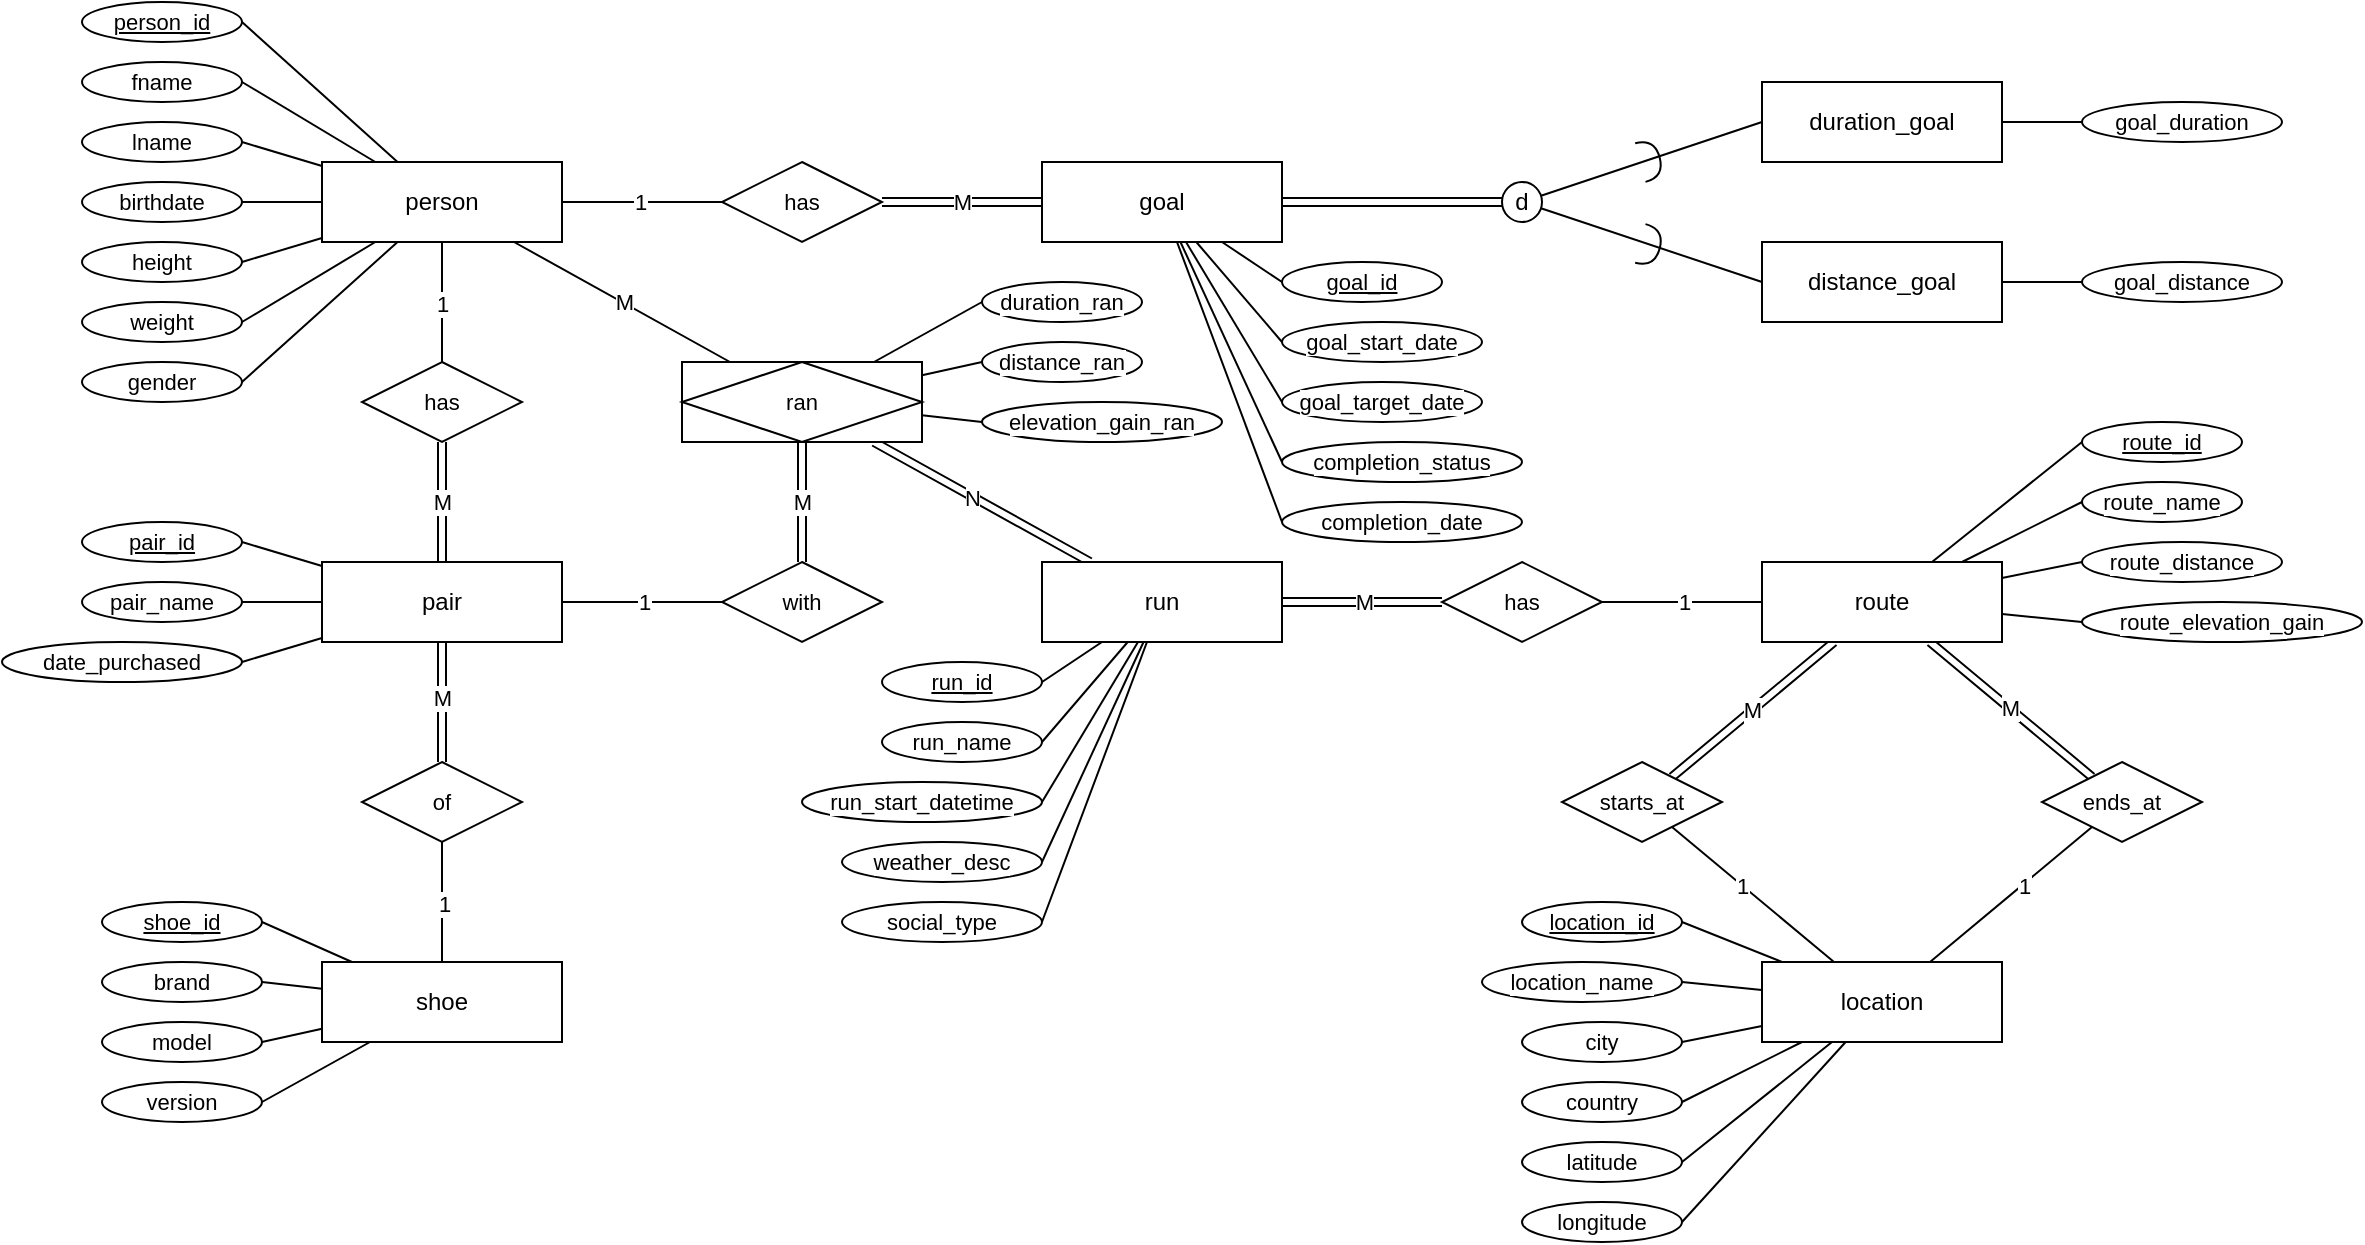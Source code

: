 <mxfile version="24.5.5" type="device">
  <diagram name="Page-1" id="vWbm4F5WGKStp1jepNvA">
    <mxGraphModel dx="410" dy="641" grid="1" gridSize="10" guides="1" tooltips="1" connect="1" arrows="1" fold="1" page="1" pageScale="1" pageWidth="850" pageHeight="1100" math="0" shadow="0">
      <root>
        <mxCell id="0" />
        <mxCell id="1" parent="0" />
        <mxCell id="lxuaUqNi1mMZdCWptd3R-15" style="edgeStyle=none;shape=connector;rounded=0;orthogonalLoop=1;jettySize=auto;html=1;strokeColor=default;align=center;verticalAlign=middle;fontFamily=Helvetica;fontSize=11;fontColor=default;labelBackgroundColor=default;endArrow=none;endFill=0;" edge="1" parent="1" source="lxuaUqNi1mMZdCWptd3R-1" target="lxuaUqNi1mMZdCWptd3R-14">
          <mxGeometry relative="1" as="geometry" />
        </mxCell>
        <mxCell id="lxuaUqNi1mMZdCWptd3R-99" value="1" style="edgeLabel;html=1;align=center;verticalAlign=middle;resizable=0;points=[];fontFamily=Helvetica;fontSize=11;fontColor=default;labelBackgroundColor=default;" vertex="1" connectable="0" parent="lxuaUqNi1mMZdCWptd3R-15">
          <mxGeometry x="-0.021" relative="1" as="geometry">
            <mxPoint as="offset" />
          </mxGeometry>
        </mxCell>
        <mxCell id="lxuaUqNi1mMZdCWptd3R-23" style="edgeStyle=none;shape=connector;rounded=0;orthogonalLoop=1;jettySize=auto;html=1;strokeColor=default;align=center;verticalAlign=middle;fontFamily=Helvetica;fontSize=11;fontColor=default;labelBackgroundColor=default;endArrow=none;endFill=0;" edge="1" parent="1" source="lxuaUqNi1mMZdCWptd3R-1" target="lxuaUqNi1mMZdCWptd3R-18">
          <mxGeometry relative="1" as="geometry" />
        </mxCell>
        <mxCell id="lxuaUqNi1mMZdCWptd3R-81" value="1" style="edgeLabel;html=1;align=center;verticalAlign=middle;resizable=0;points=[];fontFamily=Helvetica;fontSize=11;fontColor=default;labelBackgroundColor=default;" vertex="1" connectable="0" parent="lxuaUqNi1mMZdCWptd3R-23">
          <mxGeometry x="0.039" relative="1" as="geometry">
            <mxPoint as="offset" />
          </mxGeometry>
        </mxCell>
        <mxCell id="lxuaUqNi1mMZdCWptd3R-52" style="edgeStyle=none;shape=connector;rounded=0;orthogonalLoop=1;jettySize=auto;html=1;entryX=1;entryY=0.5;entryDx=0;entryDy=0;strokeColor=default;align=center;verticalAlign=middle;fontFamily=Helvetica;fontSize=11;fontColor=default;labelBackgroundColor=default;endArrow=none;endFill=0;" edge="1" parent="1" source="lxuaUqNi1mMZdCWptd3R-1" target="lxuaUqNi1mMZdCWptd3R-38">
          <mxGeometry relative="1" as="geometry" />
        </mxCell>
        <mxCell id="lxuaUqNi1mMZdCWptd3R-53" style="edgeStyle=none;shape=connector;rounded=0;orthogonalLoop=1;jettySize=auto;html=1;entryX=1;entryY=0.5;entryDx=0;entryDy=0;strokeColor=default;align=center;verticalAlign=middle;fontFamily=Helvetica;fontSize=11;fontColor=default;labelBackgroundColor=default;endArrow=none;endFill=0;" edge="1" parent="1" source="lxuaUqNi1mMZdCWptd3R-1" target="lxuaUqNi1mMZdCWptd3R-39">
          <mxGeometry relative="1" as="geometry" />
        </mxCell>
        <mxCell id="lxuaUqNi1mMZdCWptd3R-55" style="edgeStyle=none;shape=connector;rounded=0;orthogonalLoop=1;jettySize=auto;html=1;entryX=1;entryY=0.5;entryDx=0;entryDy=0;strokeColor=default;align=center;verticalAlign=middle;fontFamily=Helvetica;fontSize=11;fontColor=default;labelBackgroundColor=default;endArrow=none;endFill=0;" edge="1" parent="1" source="lxuaUqNi1mMZdCWptd3R-1" target="lxuaUqNi1mMZdCWptd3R-40">
          <mxGeometry relative="1" as="geometry" />
        </mxCell>
        <mxCell id="lxuaUqNi1mMZdCWptd3R-56" style="edgeStyle=none;shape=connector;rounded=0;orthogonalLoop=1;jettySize=auto;html=1;entryX=1;entryY=0.5;entryDx=0;entryDy=0;strokeColor=default;align=center;verticalAlign=middle;fontFamily=Helvetica;fontSize=11;fontColor=default;labelBackgroundColor=default;endArrow=none;endFill=0;" edge="1" parent="1" source="lxuaUqNi1mMZdCWptd3R-1" target="lxuaUqNi1mMZdCWptd3R-41">
          <mxGeometry relative="1" as="geometry" />
        </mxCell>
        <mxCell id="lxuaUqNi1mMZdCWptd3R-57" style="edgeStyle=none;shape=connector;rounded=0;orthogonalLoop=1;jettySize=auto;html=1;entryX=1;entryY=0.5;entryDx=0;entryDy=0;strokeColor=default;align=center;verticalAlign=middle;fontFamily=Helvetica;fontSize=11;fontColor=default;labelBackgroundColor=default;endArrow=none;endFill=0;" edge="1" parent="1" source="lxuaUqNi1mMZdCWptd3R-1" target="lxuaUqNi1mMZdCWptd3R-42">
          <mxGeometry relative="1" as="geometry" />
        </mxCell>
        <mxCell id="lxuaUqNi1mMZdCWptd3R-58" style="edgeStyle=none;shape=connector;rounded=0;orthogonalLoop=1;jettySize=auto;html=1;entryX=1;entryY=0.5;entryDx=0;entryDy=0;strokeColor=default;align=center;verticalAlign=middle;fontFamily=Helvetica;fontSize=11;fontColor=default;labelBackgroundColor=default;endArrow=none;endFill=0;" edge="1" parent="1" source="lxuaUqNi1mMZdCWptd3R-1" target="lxuaUqNi1mMZdCWptd3R-43">
          <mxGeometry relative="1" as="geometry" />
        </mxCell>
        <mxCell id="lxuaUqNi1mMZdCWptd3R-59" style="edgeStyle=none;shape=connector;rounded=0;orthogonalLoop=1;jettySize=auto;html=1;entryX=1;entryY=0.5;entryDx=0;entryDy=0;strokeColor=default;align=center;verticalAlign=middle;fontFamily=Helvetica;fontSize=11;fontColor=default;labelBackgroundColor=default;endArrow=none;endFill=0;" edge="1" parent="1" source="lxuaUqNi1mMZdCWptd3R-1" target="lxuaUqNi1mMZdCWptd3R-44">
          <mxGeometry relative="1" as="geometry" />
        </mxCell>
        <mxCell id="lxuaUqNi1mMZdCWptd3R-102" style="edgeStyle=none;shape=connector;rounded=0;orthogonalLoop=1;jettySize=auto;html=1;strokeColor=default;align=center;verticalAlign=middle;fontFamily=Helvetica;fontSize=11;fontColor=default;labelBackgroundColor=default;endArrow=none;endFill=0;" edge="1" parent="1" source="lxuaUqNi1mMZdCWptd3R-1" target="lxuaUqNi1mMZdCWptd3R-101">
          <mxGeometry relative="1" as="geometry" />
        </mxCell>
        <mxCell id="lxuaUqNi1mMZdCWptd3R-104" value="M" style="edgeLabel;html=1;align=center;verticalAlign=middle;resizable=0;points=[];fontFamily=Helvetica;fontSize=11;fontColor=default;labelBackgroundColor=default;" vertex="1" connectable="0" parent="lxuaUqNi1mMZdCWptd3R-102">
          <mxGeometry x="0.013" y="1" relative="1" as="geometry">
            <mxPoint as="offset" />
          </mxGeometry>
        </mxCell>
        <mxCell id="lxuaUqNi1mMZdCWptd3R-1" value="person" style="rounded=0;whiteSpace=wrap;html=1;" vertex="1" parent="1">
          <mxGeometry x="160" y="80" width="120" height="40" as="geometry" />
        </mxCell>
        <mxCell id="lxuaUqNi1mMZdCWptd3R-67" style="edgeStyle=none;shape=connector;rounded=0;orthogonalLoop=1;jettySize=auto;html=1;entryX=1;entryY=0.5;entryDx=0;entryDy=0;strokeColor=default;align=center;verticalAlign=middle;fontFamily=Helvetica;fontSize=11;fontColor=default;labelBackgroundColor=default;endArrow=none;endFill=0;" edge="1" parent="1" source="lxuaUqNi1mMZdCWptd3R-2" target="lxuaUqNi1mMZdCWptd3R-60">
          <mxGeometry relative="1" as="geometry" />
        </mxCell>
        <mxCell id="lxuaUqNi1mMZdCWptd3R-68" style="edgeStyle=none;shape=connector;rounded=0;orthogonalLoop=1;jettySize=auto;html=1;entryX=1;entryY=0.5;entryDx=0;entryDy=0;strokeColor=default;align=center;verticalAlign=middle;fontFamily=Helvetica;fontSize=11;fontColor=default;labelBackgroundColor=default;endArrow=none;endFill=0;" edge="1" parent="1" source="lxuaUqNi1mMZdCWptd3R-2" target="lxuaUqNi1mMZdCWptd3R-61">
          <mxGeometry relative="1" as="geometry" />
        </mxCell>
        <mxCell id="lxuaUqNi1mMZdCWptd3R-69" style="edgeStyle=none;shape=connector;rounded=0;orthogonalLoop=1;jettySize=auto;html=1;entryX=1;entryY=0.5;entryDx=0;entryDy=0;strokeColor=default;align=center;verticalAlign=middle;fontFamily=Helvetica;fontSize=11;fontColor=default;labelBackgroundColor=default;endArrow=none;endFill=0;" edge="1" parent="1" source="lxuaUqNi1mMZdCWptd3R-2" target="lxuaUqNi1mMZdCWptd3R-62">
          <mxGeometry relative="1" as="geometry" />
        </mxCell>
        <mxCell id="lxuaUqNi1mMZdCWptd3R-70" style="edgeStyle=none;shape=connector;rounded=0;orthogonalLoop=1;jettySize=auto;html=1;entryX=1;entryY=0.5;entryDx=0;entryDy=0;strokeColor=default;align=center;verticalAlign=middle;fontFamily=Helvetica;fontSize=11;fontColor=default;labelBackgroundColor=default;endArrow=none;endFill=0;" edge="1" parent="1" source="lxuaUqNi1mMZdCWptd3R-2" target="lxuaUqNi1mMZdCWptd3R-63">
          <mxGeometry relative="1" as="geometry" />
        </mxCell>
        <mxCell id="lxuaUqNi1mMZdCWptd3R-2" value="shoe" style="rounded=0;whiteSpace=wrap;html=1;" vertex="1" parent="1">
          <mxGeometry x="160" y="480" width="120" height="40" as="geometry" />
        </mxCell>
        <mxCell id="lxuaUqNi1mMZdCWptd3R-21" style="edgeStyle=none;shape=link;rounded=0;orthogonalLoop=1;jettySize=auto;html=1;strokeColor=default;align=center;verticalAlign=middle;fontFamily=Helvetica;fontSize=11;fontColor=default;labelBackgroundColor=default;endArrow=none;endFill=0;" edge="1" parent="1" source="lxuaUqNi1mMZdCWptd3R-3" target="lxuaUqNi1mMZdCWptd3R-19">
          <mxGeometry relative="1" as="geometry" />
        </mxCell>
        <mxCell id="lxuaUqNi1mMZdCWptd3R-84" value="M" style="edgeLabel;html=1;align=center;verticalAlign=middle;resizable=0;points=[];fontFamily=Helvetica;fontSize=11;fontColor=default;labelBackgroundColor=default;" vertex="1" connectable="0" parent="lxuaUqNi1mMZdCWptd3R-21">
          <mxGeometry x="-0.067" relative="1" as="geometry">
            <mxPoint as="offset" />
          </mxGeometry>
        </mxCell>
        <mxCell id="lxuaUqNi1mMZdCWptd3R-78" style="edgeStyle=none;shape=connector;rounded=0;orthogonalLoop=1;jettySize=auto;html=1;entryX=1;entryY=0.5;entryDx=0;entryDy=0;strokeColor=default;align=center;verticalAlign=middle;fontFamily=Helvetica;fontSize=11;fontColor=default;labelBackgroundColor=default;endArrow=none;endFill=0;" edge="1" parent="1" source="lxuaUqNi1mMZdCWptd3R-3" target="lxuaUqNi1mMZdCWptd3R-71">
          <mxGeometry relative="1" as="geometry" />
        </mxCell>
        <mxCell id="lxuaUqNi1mMZdCWptd3R-79" style="edgeStyle=none;shape=connector;rounded=0;orthogonalLoop=1;jettySize=auto;html=1;entryX=1;entryY=0.5;entryDx=0;entryDy=0;strokeColor=default;align=center;verticalAlign=middle;fontFamily=Helvetica;fontSize=11;fontColor=default;labelBackgroundColor=default;endArrow=none;endFill=0;" edge="1" parent="1" source="lxuaUqNi1mMZdCWptd3R-3" target="lxuaUqNi1mMZdCWptd3R-72">
          <mxGeometry relative="1" as="geometry" />
        </mxCell>
        <mxCell id="lxuaUqNi1mMZdCWptd3R-80" style="edgeStyle=none;shape=connector;rounded=0;orthogonalLoop=1;jettySize=auto;html=1;entryX=1;entryY=0.5;entryDx=0;entryDy=0;strokeColor=default;align=center;verticalAlign=middle;fontFamily=Helvetica;fontSize=11;fontColor=default;labelBackgroundColor=default;endArrow=none;endFill=0;" edge="1" parent="1" source="lxuaUqNi1mMZdCWptd3R-3" target="lxuaUqNi1mMZdCWptd3R-73">
          <mxGeometry relative="1" as="geometry" />
        </mxCell>
        <mxCell id="lxuaUqNi1mMZdCWptd3R-107" style="edgeStyle=none;shape=connector;rounded=0;orthogonalLoop=1;jettySize=auto;html=1;strokeColor=default;align=center;verticalAlign=middle;fontFamily=Helvetica;fontSize=11;fontColor=default;labelBackgroundColor=default;endArrow=none;endFill=0;" edge="1" parent="1" source="lxuaUqNi1mMZdCWptd3R-3" target="lxuaUqNi1mMZdCWptd3R-106">
          <mxGeometry relative="1" as="geometry" />
        </mxCell>
        <mxCell id="lxuaUqNi1mMZdCWptd3R-109" value="1" style="edgeLabel;html=1;align=center;verticalAlign=middle;resizable=0;points=[];fontFamily=Helvetica;fontSize=11;fontColor=default;labelBackgroundColor=default;" vertex="1" connectable="0" parent="lxuaUqNi1mMZdCWptd3R-107">
          <mxGeometry x="0.01" relative="1" as="geometry">
            <mxPoint as="offset" />
          </mxGeometry>
        </mxCell>
        <mxCell id="lxuaUqNi1mMZdCWptd3R-3" value="pair" style="rounded=0;whiteSpace=wrap;html=1;" vertex="1" parent="1">
          <mxGeometry x="160" y="280" width="120" height="40" as="geometry" />
        </mxCell>
        <mxCell id="lxuaUqNi1mMZdCWptd3R-29" style="edgeStyle=none;shape=link;rounded=0;orthogonalLoop=1;jettySize=auto;html=1;strokeColor=default;align=center;verticalAlign=middle;fontFamily=Helvetica;fontSize=11;fontColor=default;labelBackgroundColor=default;endArrow=none;endFill=0;" edge="1" parent="1" source="lxuaUqNi1mMZdCWptd3R-4" target="lxuaUqNi1mMZdCWptd3R-27">
          <mxGeometry relative="1" as="geometry" />
        </mxCell>
        <mxCell id="lxuaUqNi1mMZdCWptd3R-92" value="M" style="edgeLabel;html=1;align=center;verticalAlign=middle;resizable=0;points=[];fontFamily=Helvetica;fontSize=11;fontColor=default;labelBackgroundColor=default;" vertex="1" connectable="0" parent="lxuaUqNi1mMZdCWptd3R-29">
          <mxGeometry x="0.016" relative="1" as="geometry">
            <mxPoint as="offset" />
          </mxGeometry>
        </mxCell>
        <mxCell id="lxuaUqNi1mMZdCWptd3R-30" style="edgeStyle=none;shape=link;rounded=0;orthogonalLoop=1;jettySize=auto;html=1;strokeColor=default;align=center;verticalAlign=middle;fontFamily=Helvetica;fontSize=11;fontColor=default;labelBackgroundColor=default;endArrow=none;endFill=0;" edge="1" parent="1" source="lxuaUqNi1mMZdCWptd3R-4" target="lxuaUqNi1mMZdCWptd3R-28">
          <mxGeometry relative="1" as="geometry" />
        </mxCell>
        <mxCell id="lxuaUqNi1mMZdCWptd3R-93" value="M" style="edgeLabel;html=1;align=center;verticalAlign=middle;resizable=0;points=[];fontFamily=Helvetica;fontSize=11;fontColor=default;labelBackgroundColor=default;" vertex="1" connectable="0" parent="lxuaUqNi1mMZdCWptd3R-30">
          <mxGeometry x="-0.024" relative="1" as="geometry">
            <mxPoint as="offset" />
          </mxGeometry>
        </mxCell>
        <mxCell id="lxuaUqNi1mMZdCWptd3R-136" style="edgeStyle=none;shape=connector;rounded=0;orthogonalLoop=1;jettySize=auto;html=1;entryX=0;entryY=0.5;entryDx=0;entryDy=0;strokeColor=default;align=center;verticalAlign=middle;fontFamily=Helvetica;fontSize=11;fontColor=default;labelBackgroundColor=default;endArrow=none;endFill=0;" edge="1" parent="1" source="lxuaUqNi1mMZdCWptd3R-4" target="lxuaUqNi1mMZdCWptd3R-130">
          <mxGeometry relative="1" as="geometry" />
        </mxCell>
        <mxCell id="lxuaUqNi1mMZdCWptd3R-137" style="edgeStyle=none;shape=connector;rounded=0;orthogonalLoop=1;jettySize=auto;html=1;entryX=0;entryY=0.5;entryDx=0;entryDy=0;strokeColor=default;align=center;verticalAlign=middle;fontFamily=Helvetica;fontSize=11;fontColor=default;labelBackgroundColor=default;endArrow=none;endFill=0;" edge="1" parent="1" source="lxuaUqNi1mMZdCWptd3R-4" target="lxuaUqNi1mMZdCWptd3R-131">
          <mxGeometry relative="1" as="geometry" />
        </mxCell>
        <mxCell id="lxuaUqNi1mMZdCWptd3R-138" style="edgeStyle=none;shape=connector;rounded=0;orthogonalLoop=1;jettySize=auto;html=1;entryX=0;entryY=0.5;entryDx=0;entryDy=0;strokeColor=default;align=center;verticalAlign=middle;fontFamily=Helvetica;fontSize=11;fontColor=default;labelBackgroundColor=default;endArrow=none;endFill=0;" edge="1" parent="1" source="lxuaUqNi1mMZdCWptd3R-4" target="lxuaUqNi1mMZdCWptd3R-132">
          <mxGeometry relative="1" as="geometry" />
        </mxCell>
        <mxCell id="lxuaUqNi1mMZdCWptd3R-139" style="edgeStyle=none;shape=connector;rounded=0;orthogonalLoop=1;jettySize=auto;html=1;entryX=0;entryY=0.5;entryDx=0;entryDy=0;strokeColor=default;align=center;verticalAlign=middle;fontFamily=Helvetica;fontSize=11;fontColor=default;labelBackgroundColor=default;endArrow=none;endFill=0;" edge="1" parent="1" source="lxuaUqNi1mMZdCWptd3R-4" target="lxuaUqNi1mMZdCWptd3R-133">
          <mxGeometry relative="1" as="geometry" />
        </mxCell>
        <mxCell id="lxuaUqNi1mMZdCWptd3R-4" value="route" style="rounded=0;whiteSpace=wrap;html=1;" vertex="1" parent="1">
          <mxGeometry x="880" y="280" width="120" height="40" as="geometry" />
        </mxCell>
        <mxCell id="lxuaUqNi1mMZdCWptd3R-123" style="edgeStyle=none;shape=connector;rounded=0;orthogonalLoop=1;jettySize=auto;html=1;entryX=1;entryY=0.5;entryDx=0;entryDy=0;strokeColor=default;align=center;verticalAlign=middle;fontFamily=Helvetica;fontSize=11;fontColor=default;labelBackgroundColor=default;endArrow=none;endFill=0;" edge="1" parent="1" source="lxuaUqNi1mMZdCWptd3R-5" target="lxuaUqNi1mMZdCWptd3R-110">
          <mxGeometry relative="1" as="geometry" />
        </mxCell>
        <mxCell id="lxuaUqNi1mMZdCWptd3R-124" style="edgeStyle=none;shape=connector;rounded=0;orthogonalLoop=1;jettySize=auto;html=1;entryX=1;entryY=0.5;entryDx=0;entryDy=0;strokeColor=default;align=center;verticalAlign=middle;fontFamily=Helvetica;fontSize=11;fontColor=default;labelBackgroundColor=default;endArrow=none;endFill=0;" edge="1" parent="1" source="lxuaUqNi1mMZdCWptd3R-5" target="lxuaUqNi1mMZdCWptd3R-111">
          <mxGeometry relative="1" as="geometry" />
        </mxCell>
        <mxCell id="lxuaUqNi1mMZdCWptd3R-125" style="edgeStyle=none;shape=connector;rounded=0;orthogonalLoop=1;jettySize=auto;html=1;entryX=1;entryY=0.5;entryDx=0;entryDy=0;strokeColor=default;align=center;verticalAlign=middle;fontFamily=Helvetica;fontSize=11;fontColor=default;labelBackgroundColor=default;endArrow=none;endFill=0;" edge="1" parent="1" source="lxuaUqNi1mMZdCWptd3R-5" target="lxuaUqNi1mMZdCWptd3R-112">
          <mxGeometry relative="1" as="geometry" />
        </mxCell>
        <mxCell id="lxuaUqNi1mMZdCWptd3R-126" style="edgeStyle=none;shape=connector;rounded=0;orthogonalLoop=1;jettySize=auto;html=1;entryX=1;entryY=0.5;entryDx=0;entryDy=0;strokeColor=default;align=center;verticalAlign=middle;fontFamily=Helvetica;fontSize=11;fontColor=default;labelBackgroundColor=default;endArrow=none;endFill=0;" edge="1" parent="1" source="lxuaUqNi1mMZdCWptd3R-5" target="lxuaUqNi1mMZdCWptd3R-113">
          <mxGeometry relative="1" as="geometry" />
        </mxCell>
        <mxCell id="lxuaUqNi1mMZdCWptd3R-128" style="edgeStyle=none;shape=connector;rounded=0;orthogonalLoop=1;jettySize=auto;html=1;entryX=1;entryY=0.5;entryDx=0;entryDy=0;strokeColor=default;align=center;verticalAlign=middle;fontFamily=Helvetica;fontSize=11;fontColor=default;labelBackgroundColor=default;endArrow=none;endFill=0;" edge="1" parent="1" source="lxuaUqNi1mMZdCWptd3R-5" target="lxuaUqNi1mMZdCWptd3R-115">
          <mxGeometry relative="1" as="geometry" />
        </mxCell>
        <mxCell id="lxuaUqNi1mMZdCWptd3R-5" value="location" style="rounded=0;whiteSpace=wrap;html=1;" vertex="1" parent="1">
          <mxGeometry x="880" y="480" width="120" height="40" as="geometry" />
        </mxCell>
        <mxCell id="lxuaUqNi1mMZdCWptd3R-103" style="edgeStyle=none;shape=link;rounded=0;orthogonalLoop=1;jettySize=auto;html=1;strokeColor=default;align=center;verticalAlign=middle;fontFamily=Helvetica;fontSize=11;fontColor=default;labelBackgroundColor=default;endArrow=none;endFill=0;" edge="1" parent="1" source="lxuaUqNi1mMZdCWptd3R-6" target="lxuaUqNi1mMZdCWptd3R-101">
          <mxGeometry relative="1" as="geometry" />
        </mxCell>
        <mxCell id="lxuaUqNi1mMZdCWptd3R-105" value="N" style="edgeLabel;html=1;align=center;verticalAlign=middle;resizable=0;points=[];fontFamily=Helvetica;fontSize=11;fontColor=default;labelBackgroundColor=default;" vertex="1" connectable="0" parent="lxuaUqNi1mMZdCWptd3R-103">
          <mxGeometry x="0.095" relative="1" as="geometry">
            <mxPoint y="1" as="offset" />
          </mxGeometry>
        </mxCell>
        <mxCell id="lxuaUqNi1mMZdCWptd3R-148" style="edgeStyle=none;shape=connector;rounded=0;orthogonalLoop=1;jettySize=auto;html=1;entryX=1;entryY=0.5;entryDx=0;entryDy=0;strokeColor=default;align=center;verticalAlign=middle;fontFamily=Helvetica;fontSize=11;fontColor=default;labelBackgroundColor=default;endArrow=none;endFill=0;" edge="1" parent="1" source="lxuaUqNi1mMZdCWptd3R-6" target="lxuaUqNi1mMZdCWptd3R-140">
          <mxGeometry relative="1" as="geometry" />
        </mxCell>
        <mxCell id="lxuaUqNi1mMZdCWptd3R-149" style="edgeStyle=none;shape=connector;rounded=0;orthogonalLoop=1;jettySize=auto;html=1;entryX=1;entryY=0.5;entryDx=0;entryDy=0;strokeColor=default;align=center;verticalAlign=middle;fontFamily=Helvetica;fontSize=11;fontColor=default;labelBackgroundColor=default;endArrow=none;endFill=0;" edge="1" parent="1" source="lxuaUqNi1mMZdCWptd3R-6" target="lxuaUqNi1mMZdCWptd3R-141">
          <mxGeometry relative="1" as="geometry" />
        </mxCell>
        <mxCell id="lxuaUqNi1mMZdCWptd3R-150" style="edgeStyle=none;shape=connector;rounded=0;orthogonalLoop=1;jettySize=auto;html=1;entryX=1;entryY=0.5;entryDx=0;entryDy=0;strokeColor=default;align=center;verticalAlign=middle;fontFamily=Helvetica;fontSize=11;fontColor=default;labelBackgroundColor=default;endArrow=none;endFill=0;" edge="1" parent="1" source="lxuaUqNi1mMZdCWptd3R-6" target="lxuaUqNi1mMZdCWptd3R-142">
          <mxGeometry relative="1" as="geometry" />
        </mxCell>
        <mxCell id="lxuaUqNi1mMZdCWptd3R-151" style="edgeStyle=none;shape=connector;rounded=0;orthogonalLoop=1;jettySize=auto;html=1;entryX=1;entryY=0.5;entryDx=0;entryDy=0;strokeColor=default;align=center;verticalAlign=middle;fontFamily=Helvetica;fontSize=11;fontColor=default;labelBackgroundColor=default;endArrow=none;endFill=0;" edge="1" parent="1" source="lxuaUqNi1mMZdCWptd3R-6" target="lxuaUqNi1mMZdCWptd3R-143">
          <mxGeometry relative="1" as="geometry" />
        </mxCell>
        <mxCell id="lxuaUqNi1mMZdCWptd3R-152" style="edgeStyle=none;shape=connector;rounded=0;orthogonalLoop=1;jettySize=auto;html=1;entryX=1;entryY=0.5;entryDx=0;entryDy=0;strokeColor=default;align=center;verticalAlign=middle;fontFamily=Helvetica;fontSize=11;fontColor=default;labelBackgroundColor=default;endArrow=none;endFill=0;" edge="1" parent="1" source="lxuaUqNi1mMZdCWptd3R-6" target="lxuaUqNi1mMZdCWptd3R-146">
          <mxGeometry relative="1" as="geometry" />
        </mxCell>
        <mxCell id="lxuaUqNi1mMZdCWptd3R-6" value="run" style="rounded=0;whiteSpace=wrap;html=1;" vertex="1" parent="1">
          <mxGeometry x="520" y="280" width="120" height="40" as="geometry" />
        </mxCell>
        <mxCell id="lxuaUqNi1mMZdCWptd3R-11" style="rounded=0;orthogonalLoop=1;jettySize=auto;html=1;entryX=0;entryY=0.5;entryDx=0;entryDy=0;endArrow=none;endFill=0;shape=link;" edge="1" parent="1" source="lxuaUqNi1mMZdCWptd3R-7" target="lxuaUqNi1mMZdCWptd3R-10">
          <mxGeometry relative="1" as="geometry" />
        </mxCell>
        <mxCell id="lxuaUqNi1mMZdCWptd3R-16" style="edgeStyle=none;shape=link;rounded=0;orthogonalLoop=1;jettySize=auto;html=1;strokeColor=default;align=center;verticalAlign=middle;fontFamily=Helvetica;fontSize=11;fontColor=default;labelBackgroundColor=default;endArrow=none;endFill=0;" edge="1" parent="1" source="lxuaUqNi1mMZdCWptd3R-7" target="lxuaUqNi1mMZdCWptd3R-14">
          <mxGeometry relative="1" as="geometry" />
        </mxCell>
        <mxCell id="lxuaUqNi1mMZdCWptd3R-100" value="M" style="edgeLabel;html=1;align=center;verticalAlign=middle;resizable=0;points=[];fontFamily=Helvetica;fontSize=11;fontColor=default;labelBackgroundColor=default;" vertex="1" connectable="0" parent="lxuaUqNi1mMZdCWptd3R-16">
          <mxGeometry x="0.011" relative="1" as="geometry">
            <mxPoint as="offset" />
          </mxGeometry>
        </mxCell>
        <mxCell id="lxuaUqNi1mMZdCWptd3R-170" style="edgeStyle=none;shape=connector;rounded=0;orthogonalLoop=1;jettySize=auto;html=1;entryX=0;entryY=0.5;entryDx=0;entryDy=0;strokeColor=default;align=center;verticalAlign=middle;fontFamily=Helvetica;fontSize=11;fontColor=default;labelBackgroundColor=default;endArrow=none;endFill=0;" edge="1" parent="1" source="lxuaUqNi1mMZdCWptd3R-7" target="lxuaUqNi1mMZdCWptd3R-162">
          <mxGeometry relative="1" as="geometry" />
        </mxCell>
        <mxCell id="lxuaUqNi1mMZdCWptd3R-171" style="edgeStyle=none;shape=connector;rounded=0;orthogonalLoop=1;jettySize=auto;html=1;entryX=0;entryY=0.5;entryDx=0;entryDy=0;strokeColor=default;align=center;verticalAlign=middle;fontFamily=Helvetica;fontSize=11;fontColor=default;labelBackgroundColor=default;endArrow=none;endFill=0;" edge="1" parent="1" source="lxuaUqNi1mMZdCWptd3R-7" target="lxuaUqNi1mMZdCWptd3R-163">
          <mxGeometry relative="1" as="geometry" />
        </mxCell>
        <mxCell id="lxuaUqNi1mMZdCWptd3R-172" style="edgeStyle=none;shape=connector;rounded=0;orthogonalLoop=1;jettySize=auto;html=1;entryX=0;entryY=0.5;entryDx=0;entryDy=0;strokeColor=default;align=center;verticalAlign=middle;fontFamily=Helvetica;fontSize=11;fontColor=default;labelBackgroundColor=default;endArrow=none;endFill=0;" edge="1" parent="1" source="lxuaUqNi1mMZdCWptd3R-7" target="lxuaUqNi1mMZdCWptd3R-164">
          <mxGeometry relative="1" as="geometry" />
        </mxCell>
        <mxCell id="lxuaUqNi1mMZdCWptd3R-173" style="edgeStyle=none;shape=connector;rounded=0;orthogonalLoop=1;jettySize=auto;html=1;entryX=0;entryY=0.5;entryDx=0;entryDy=0;strokeColor=default;align=center;verticalAlign=middle;fontFamily=Helvetica;fontSize=11;fontColor=default;labelBackgroundColor=default;endArrow=none;endFill=0;" edge="1" parent="1" source="lxuaUqNi1mMZdCWptd3R-7" target="lxuaUqNi1mMZdCWptd3R-165">
          <mxGeometry relative="1" as="geometry" />
        </mxCell>
        <mxCell id="lxuaUqNi1mMZdCWptd3R-174" style="edgeStyle=none;shape=connector;rounded=0;orthogonalLoop=1;jettySize=auto;html=1;entryX=0;entryY=0.5;entryDx=0;entryDy=0;strokeColor=default;align=center;verticalAlign=middle;fontFamily=Helvetica;fontSize=11;fontColor=default;labelBackgroundColor=default;endArrow=none;endFill=0;" edge="1" parent="1" source="lxuaUqNi1mMZdCWptd3R-7" target="lxuaUqNi1mMZdCWptd3R-166">
          <mxGeometry relative="1" as="geometry" />
        </mxCell>
        <mxCell id="lxuaUqNi1mMZdCWptd3R-7" value="goal" style="rounded=0;whiteSpace=wrap;html=1;" vertex="1" parent="1">
          <mxGeometry x="520" y="80" width="120" height="40" as="geometry" />
        </mxCell>
        <mxCell id="lxuaUqNi1mMZdCWptd3R-178" style="edgeStyle=none;shape=connector;rounded=0;orthogonalLoop=1;jettySize=auto;html=1;strokeColor=default;align=center;verticalAlign=middle;fontFamily=Helvetica;fontSize=11;fontColor=default;labelBackgroundColor=default;endArrow=none;endFill=0;" edge="1" parent="1" source="lxuaUqNi1mMZdCWptd3R-8" target="lxuaUqNi1mMZdCWptd3R-175">
          <mxGeometry relative="1" as="geometry" />
        </mxCell>
        <mxCell id="lxuaUqNi1mMZdCWptd3R-8" value="duration_goal" style="rounded=0;whiteSpace=wrap;html=1;" vertex="1" parent="1">
          <mxGeometry x="880" y="40" width="120" height="40" as="geometry" />
        </mxCell>
        <mxCell id="lxuaUqNi1mMZdCWptd3R-179" style="edgeStyle=none;shape=connector;rounded=0;orthogonalLoop=1;jettySize=auto;html=1;strokeColor=default;align=center;verticalAlign=middle;fontFamily=Helvetica;fontSize=11;fontColor=default;labelBackgroundColor=default;endArrow=none;endFill=0;" edge="1" parent="1" source="lxuaUqNi1mMZdCWptd3R-9" target="lxuaUqNi1mMZdCWptd3R-176">
          <mxGeometry relative="1" as="geometry" />
        </mxCell>
        <mxCell id="lxuaUqNi1mMZdCWptd3R-9" value="distance_goal" style="rounded=0;whiteSpace=wrap;html=1;" vertex="1" parent="1">
          <mxGeometry x="880" y="120" width="120" height="40" as="geometry" />
        </mxCell>
        <mxCell id="lxuaUqNi1mMZdCWptd3R-12" style="edgeStyle=none;shape=connector;rounded=0;orthogonalLoop=1;jettySize=auto;html=1;strokeColor=default;align=center;verticalAlign=middle;fontFamily=Helvetica;fontSize=11;fontColor=default;labelBackgroundColor=default;endArrow=none;endFill=0;entryX=0;entryY=0.5;entryDx=0;entryDy=0;" edge="1" parent="1" source="lxuaUqNi1mMZdCWptd3R-10" target="lxuaUqNi1mMZdCWptd3R-8">
          <mxGeometry relative="1" as="geometry">
            <mxPoint x="460" y="-150" as="targetPoint" />
          </mxGeometry>
        </mxCell>
        <mxCell id="lxuaUqNi1mMZdCWptd3R-13" style="edgeStyle=none;shape=connector;rounded=0;orthogonalLoop=1;jettySize=auto;html=1;entryX=0;entryY=0.5;entryDx=0;entryDy=0;strokeColor=default;align=center;verticalAlign=middle;fontFamily=Helvetica;fontSize=11;fontColor=default;labelBackgroundColor=default;endArrow=none;endFill=0;" edge="1" parent="1" source="lxuaUqNi1mMZdCWptd3R-10" target="lxuaUqNi1mMZdCWptd3R-9">
          <mxGeometry relative="1" as="geometry" />
        </mxCell>
        <mxCell id="lxuaUqNi1mMZdCWptd3R-10" value="d" style="ellipse;whiteSpace=wrap;html=1;aspect=fixed;" vertex="1" parent="1">
          <mxGeometry x="750" y="90" width="20" height="20" as="geometry" />
        </mxCell>
        <mxCell id="lxuaUqNi1mMZdCWptd3R-14" value="has" style="rhombus;whiteSpace=wrap;html=1;fontFamily=Helvetica;fontSize=11;fontColor=default;labelBackgroundColor=default;" vertex="1" parent="1">
          <mxGeometry x="360" y="80" width="80" height="40" as="geometry" />
        </mxCell>
        <mxCell id="lxuaUqNi1mMZdCWptd3R-24" style="edgeStyle=none;shape=link;rounded=0;orthogonalLoop=1;jettySize=auto;html=1;strokeColor=default;align=center;verticalAlign=middle;fontFamily=Helvetica;fontSize=11;fontColor=default;labelBackgroundColor=default;endArrow=none;endFill=0;" edge="1" parent="1" source="lxuaUqNi1mMZdCWptd3R-18" target="lxuaUqNi1mMZdCWptd3R-3">
          <mxGeometry relative="1" as="geometry" />
        </mxCell>
        <mxCell id="lxuaUqNi1mMZdCWptd3R-82" value="M" style="edgeLabel;html=1;align=center;verticalAlign=middle;resizable=0;points=[];fontFamily=Helvetica;fontSize=11;fontColor=default;labelBackgroundColor=default;" vertex="1" connectable="0" parent="lxuaUqNi1mMZdCWptd3R-24">
          <mxGeometry x="-0.007" relative="1" as="geometry">
            <mxPoint as="offset" />
          </mxGeometry>
        </mxCell>
        <mxCell id="lxuaUqNi1mMZdCWptd3R-18" value="has" style="rhombus;whiteSpace=wrap;html=1;fontFamily=Helvetica;fontSize=11;fontColor=default;labelBackgroundColor=default;" vertex="1" parent="1">
          <mxGeometry x="180" y="180" width="80" height="40" as="geometry" />
        </mxCell>
        <mxCell id="lxuaUqNi1mMZdCWptd3R-22" style="edgeStyle=none;shape=connector;rounded=0;orthogonalLoop=1;jettySize=auto;html=1;strokeColor=default;align=center;verticalAlign=middle;fontFamily=Helvetica;fontSize=11;fontColor=default;labelBackgroundColor=default;endArrow=none;endFill=0;" edge="1" parent="1" source="lxuaUqNi1mMZdCWptd3R-19" target="lxuaUqNi1mMZdCWptd3R-2">
          <mxGeometry relative="1" as="geometry" />
        </mxCell>
        <mxCell id="lxuaUqNi1mMZdCWptd3R-83" value="1" style="edgeLabel;html=1;align=center;verticalAlign=middle;resizable=0;points=[];fontFamily=Helvetica;fontSize=11;fontColor=default;labelBackgroundColor=default;" vertex="1" connectable="0" parent="lxuaUqNi1mMZdCWptd3R-22">
          <mxGeometry x="0.017" y="1" relative="1" as="geometry">
            <mxPoint as="offset" />
          </mxGeometry>
        </mxCell>
        <mxCell id="lxuaUqNi1mMZdCWptd3R-19" value="of" style="rhombus;whiteSpace=wrap;html=1;fontFamily=Helvetica;fontSize=11;fontColor=default;labelBackgroundColor=default;" vertex="1" parent="1">
          <mxGeometry x="180" y="380" width="80" height="40" as="geometry" />
        </mxCell>
        <mxCell id="lxuaUqNi1mMZdCWptd3R-33" style="edgeStyle=none;shape=link;rounded=0;orthogonalLoop=1;jettySize=auto;html=1;strokeColor=default;align=center;verticalAlign=middle;fontFamily=Helvetica;fontSize=11;fontColor=default;labelBackgroundColor=default;endArrow=none;endFill=0;" edge="1" parent="1" source="lxuaUqNi1mMZdCWptd3R-26" target="lxuaUqNi1mMZdCWptd3R-6">
          <mxGeometry relative="1" as="geometry" />
        </mxCell>
        <mxCell id="lxuaUqNi1mMZdCWptd3R-96" value="M" style="edgeLabel;html=1;align=center;verticalAlign=middle;resizable=0;points=[];fontFamily=Helvetica;fontSize=11;fontColor=default;labelBackgroundColor=default;" vertex="1" connectable="0" parent="lxuaUqNi1mMZdCWptd3R-33">
          <mxGeometry x="-0.025" relative="1" as="geometry">
            <mxPoint as="offset" />
          </mxGeometry>
        </mxCell>
        <mxCell id="lxuaUqNi1mMZdCWptd3R-34" style="edgeStyle=none;shape=connector;rounded=0;orthogonalLoop=1;jettySize=auto;html=1;strokeColor=default;align=center;verticalAlign=middle;fontFamily=Helvetica;fontSize=11;fontColor=default;labelBackgroundColor=default;endArrow=none;endFill=0;" edge="1" parent="1" source="lxuaUqNi1mMZdCWptd3R-26" target="lxuaUqNi1mMZdCWptd3R-4">
          <mxGeometry relative="1" as="geometry" />
        </mxCell>
        <mxCell id="lxuaUqNi1mMZdCWptd3R-97" value="1" style="edgeLabel;html=1;align=center;verticalAlign=middle;resizable=0;points=[];fontFamily=Helvetica;fontSize=11;fontColor=default;labelBackgroundColor=default;" vertex="1" connectable="0" parent="lxuaUqNi1mMZdCWptd3R-34">
          <mxGeometry x="0.013" y="1" relative="1" as="geometry">
            <mxPoint y="1" as="offset" />
          </mxGeometry>
        </mxCell>
        <mxCell id="lxuaUqNi1mMZdCWptd3R-26" value="has" style="rhombus;whiteSpace=wrap;html=1;fontFamily=Helvetica;fontSize=11;fontColor=default;labelBackgroundColor=default;" vertex="1" parent="1">
          <mxGeometry x="720" y="280" width="80" height="40" as="geometry" />
        </mxCell>
        <mxCell id="lxuaUqNi1mMZdCWptd3R-31" style="edgeStyle=none;shape=connector;rounded=0;orthogonalLoop=1;jettySize=auto;html=1;strokeColor=default;align=center;verticalAlign=middle;fontFamily=Helvetica;fontSize=11;fontColor=default;labelBackgroundColor=default;endArrow=none;endFill=0;" edge="1" parent="1" source="lxuaUqNi1mMZdCWptd3R-27" target="lxuaUqNi1mMZdCWptd3R-5">
          <mxGeometry relative="1" as="geometry" />
        </mxCell>
        <mxCell id="lxuaUqNi1mMZdCWptd3R-89" value="1" style="edgeLabel;html=1;align=center;verticalAlign=middle;resizable=0;points=[];fontFamily=Helvetica;fontSize=11;fontColor=default;labelBackgroundColor=default;" vertex="1" connectable="0" parent="lxuaUqNi1mMZdCWptd3R-31">
          <mxGeometry x="-0.138" relative="1" as="geometry">
            <mxPoint as="offset" />
          </mxGeometry>
        </mxCell>
        <mxCell id="lxuaUqNi1mMZdCWptd3R-27" value="starts_at" style="rhombus;whiteSpace=wrap;html=1;fontFamily=Helvetica;fontSize=11;fontColor=default;labelBackgroundColor=default;" vertex="1" parent="1">
          <mxGeometry x="780" y="380" width="80" height="40" as="geometry" />
        </mxCell>
        <mxCell id="lxuaUqNi1mMZdCWptd3R-32" style="edgeStyle=none;shape=connector;rounded=0;orthogonalLoop=1;jettySize=auto;html=1;strokeColor=default;align=center;verticalAlign=middle;fontFamily=Helvetica;fontSize=11;fontColor=default;labelBackgroundColor=default;endArrow=none;endFill=0;" edge="1" parent="1" source="lxuaUqNi1mMZdCWptd3R-28" target="lxuaUqNi1mMZdCWptd3R-5">
          <mxGeometry relative="1" as="geometry" />
        </mxCell>
        <mxCell id="lxuaUqNi1mMZdCWptd3R-90" value="1" style="edgeLabel;html=1;align=center;verticalAlign=middle;resizable=0;points=[];fontFamily=Helvetica;fontSize=11;fontColor=default;labelBackgroundColor=default;" vertex="1" connectable="0" parent="lxuaUqNi1mMZdCWptd3R-32">
          <mxGeometry x="-0.145" relative="1" as="geometry">
            <mxPoint as="offset" />
          </mxGeometry>
        </mxCell>
        <mxCell id="lxuaUqNi1mMZdCWptd3R-28" value="ends_at" style="rhombus;whiteSpace=wrap;html=1;fontFamily=Helvetica;fontSize=11;fontColor=default;labelBackgroundColor=default;" vertex="1" parent="1">
          <mxGeometry x="1020" y="380" width="80" height="40" as="geometry" />
        </mxCell>
        <mxCell id="lxuaUqNi1mMZdCWptd3R-38" value="person_id" style="ellipse;whiteSpace=wrap;html=1;fontFamily=Helvetica;fontSize=11;fontColor=default;labelBackgroundColor=default;fontStyle=4" vertex="1" parent="1">
          <mxGeometry x="40" width="80" height="20" as="geometry" />
        </mxCell>
        <mxCell id="lxuaUqNi1mMZdCWptd3R-39" value="fname" style="ellipse;whiteSpace=wrap;html=1;fontFamily=Helvetica;fontSize=11;fontColor=default;labelBackgroundColor=default;" vertex="1" parent="1">
          <mxGeometry x="40" y="30" width="80" height="20" as="geometry" />
        </mxCell>
        <mxCell id="lxuaUqNi1mMZdCWptd3R-40" value="lname" style="ellipse;whiteSpace=wrap;html=1;fontFamily=Helvetica;fontSize=11;fontColor=default;labelBackgroundColor=default;" vertex="1" parent="1">
          <mxGeometry x="40" y="60" width="80" height="20" as="geometry" />
        </mxCell>
        <mxCell id="lxuaUqNi1mMZdCWptd3R-41" value="birthdate" style="ellipse;whiteSpace=wrap;html=1;fontFamily=Helvetica;fontSize=11;fontColor=default;labelBackgroundColor=default;" vertex="1" parent="1">
          <mxGeometry x="40" y="90" width="80" height="20" as="geometry" />
        </mxCell>
        <mxCell id="lxuaUqNi1mMZdCWptd3R-42" value="height" style="ellipse;whiteSpace=wrap;html=1;fontFamily=Helvetica;fontSize=11;fontColor=default;labelBackgroundColor=default;" vertex="1" parent="1">
          <mxGeometry x="40" y="120" width="80" height="20" as="geometry" />
        </mxCell>
        <mxCell id="lxuaUqNi1mMZdCWptd3R-43" value="weight" style="ellipse;whiteSpace=wrap;html=1;fontFamily=Helvetica;fontSize=11;fontColor=default;labelBackgroundColor=default;" vertex="1" parent="1">
          <mxGeometry x="40" y="150" width="80" height="20" as="geometry" />
        </mxCell>
        <mxCell id="lxuaUqNi1mMZdCWptd3R-44" value="gender" style="ellipse;whiteSpace=wrap;html=1;fontFamily=Helvetica;fontSize=11;fontColor=default;labelBackgroundColor=default;" vertex="1" parent="1">
          <mxGeometry x="40" y="180" width="80" height="20" as="geometry" />
        </mxCell>
        <mxCell id="lxuaUqNi1mMZdCWptd3R-60" value="shoe_id" style="ellipse;whiteSpace=wrap;html=1;fontFamily=Helvetica;fontSize=11;fontColor=default;labelBackgroundColor=default;fontStyle=4" vertex="1" parent="1">
          <mxGeometry x="50" y="450" width="80" height="20" as="geometry" />
        </mxCell>
        <mxCell id="lxuaUqNi1mMZdCWptd3R-61" value="brand" style="ellipse;whiteSpace=wrap;html=1;fontFamily=Helvetica;fontSize=11;fontColor=default;labelBackgroundColor=default;" vertex="1" parent="1">
          <mxGeometry x="50" y="480" width="80" height="20" as="geometry" />
        </mxCell>
        <mxCell id="lxuaUqNi1mMZdCWptd3R-62" value="model" style="ellipse;whiteSpace=wrap;html=1;fontFamily=Helvetica;fontSize=11;fontColor=default;labelBackgroundColor=default;" vertex="1" parent="1">
          <mxGeometry x="50" y="510" width="80" height="20" as="geometry" />
        </mxCell>
        <mxCell id="lxuaUqNi1mMZdCWptd3R-63" value="version" style="ellipse;whiteSpace=wrap;html=1;fontFamily=Helvetica;fontSize=11;fontColor=default;labelBackgroundColor=default;" vertex="1" parent="1">
          <mxGeometry x="50" y="540" width="80" height="20" as="geometry" />
        </mxCell>
        <mxCell id="lxuaUqNi1mMZdCWptd3R-71" value="pair_id" style="ellipse;whiteSpace=wrap;html=1;fontFamily=Helvetica;fontSize=11;fontColor=default;labelBackgroundColor=default;fontStyle=4" vertex="1" parent="1">
          <mxGeometry x="40" y="260" width="80" height="20" as="geometry" />
        </mxCell>
        <mxCell id="lxuaUqNi1mMZdCWptd3R-72" value="pair_name" style="ellipse;whiteSpace=wrap;html=1;fontFamily=Helvetica;fontSize=11;fontColor=default;labelBackgroundColor=default;" vertex="1" parent="1">
          <mxGeometry x="40" y="290" width="80" height="20" as="geometry" />
        </mxCell>
        <mxCell id="lxuaUqNi1mMZdCWptd3R-73" value="date_purchased" style="ellipse;whiteSpace=wrap;html=1;fontFamily=Helvetica;fontSize=11;fontColor=default;labelBackgroundColor=default;" vertex="1" parent="1">
          <mxGeometry y="320" width="120" height="20" as="geometry" />
        </mxCell>
        <mxCell id="lxuaUqNi1mMZdCWptd3R-108" value="M" style="edgeStyle=none;shape=link;rounded=0;orthogonalLoop=1;jettySize=auto;html=1;strokeColor=default;align=center;verticalAlign=middle;fontFamily=Helvetica;fontSize=11;fontColor=default;labelBackgroundColor=default;endArrow=none;endFill=0;" edge="1" parent="1" source="lxuaUqNi1mMZdCWptd3R-101" target="lxuaUqNi1mMZdCWptd3R-106">
          <mxGeometry relative="1" as="geometry" />
        </mxCell>
        <mxCell id="lxuaUqNi1mMZdCWptd3R-155" style="edgeStyle=none;shape=connector;rounded=0;orthogonalLoop=1;jettySize=auto;html=1;entryX=0;entryY=0.5;entryDx=0;entryDy=0;strokeColor=default;align=center;verticalAlign=middle;fontFamily=Helvetica;fontSize=11;fontColor=default;labelBackgroundColor=default;endArrow=none;endFill=0;" edge="1" parent="1" source="lxuaUqNi1mMZdCWptd3R-101" target="lxuaUqNi1mMZdCWptd3R-153">
          <mxGeometry relative="1" as="geometry" />
        </mxCell>
        <mxCell id="lxuaUqNi1mMZdCWptd3R-156" style="edgeStyle=none;shape=connector;rounded=0;orthogonalLoop=1;jettySize=auto;html=1;entryX=0;entryY=0.5;entryDx=0;entryDy=0;strokeColor=default;align=center;verticalAlign=middle;fontFamily=Helvetica;fontSize=11;fontColor=default;labelBackgroundColor=default;endArrow=none;endFill=0;" edge="1" parent="1" source="lxuaUqNi1mMZdCWptd3R-101" target="lxuaUqNi1mMZdCWptd3R-154">
          <mxGeometry relative="1" as="geometry" />
        </mxCell>
        <mxCell id="lxuaUqNi1mMZdCWptd3R-185" style="edgeStyle=none;shape=connector;rounded=0;orthogonalLoop=1;jettySize=auto;html=1;entryX=0;entryY=0.5;entryDx=0;entryDy=0;strokeColor=default;align=center;verticalAlign=middle;fontFamily=Helvetica;fontSize=11;fontColor=default;labelBackgroundColor=default;endArrow=none;endFill=0;" edge="1" parent="1" source="lxuaUqNi1mMZdCWptd3R-101" target="lxuaUqNi1mMZdCWptd3R-184">
          <mxGeometry relative="1" as="geometry" />
        </mxCell>
        <mxCell id="lxuaUqNi1mMZdCWptd3R-101" value="ran" style="shape=associativeEntity;whiteSpace=wrap;html=1;align=center;fontFamily=Helvetica;fontSize=11;fontColor=default;labelBackgroundColor=default;" vertex="1" parent="1">
          <mxGeometry x="340" y="180" width="120" height="40" as="geometry" />
        </mxCell>
        <mxCell id="lxuaUqNi1mMZdCWptd3R-106" value="with" style="rhombus;whiteSpace=wrap;html=1;fontFamily=Helvetica;fontSize=11;fontColor=default;labelBackgroundColor=default;" vertex="1" parent="1">
          <mxGeometry x="360" y="280" width="80" height="40" as="geometry" />
        </mxCell>
        <mxCell id="lxuaUqNi1mMZdCWptd3R-110" value="location_id" style="ellipse;whiteSpace=wrap;html=1;fontFamily=Helvetica;fontSize=11;fontColor=default;labelBackgroundColor=default;fontStyle=4" vertex="1" parent="1">
          <mxGeometry x="760" y="450" width="80" height="20" as="geometry" />
        </mxCell>
        <mxCell id="lxuaUqNi1mMZdCWptd3R-111" value="location_name" style="ellipse;whiteSpace=wrap;html=1;fontFamily=Helvetica;fontSize=11;fontColor=default;labelBackgroundColor=default;" vertex="1" parent="1">
          <mxGeometry x="740" y="480" width="100" height="20" as="geometry" />
        </mxCell>
        <mxCell id="lxuaUqNi1mMZdCWptd3R-112" value="city" style="ellipse;whiteSpace=wrap;html=1;fontFamily=Helvetica;fontSize=11;fontColor=default;labelBackgroundColor=default;" vertex="1" parent="1">
          <mxGeometry x="760" y="510" width="80" height="20" as="geometry" />
        </mxCell>
        <mxCell id="lxuaUqNi1mMZdCWptd3R-113" value="country" style="ellipse;whiteSpace=wrap;html=1;fontFamily=Helvetica;fontSize=11;fontColor=default;labelBackgroundColor=default;" vertex="1" parent="1">
          <mxGeometry x="760" y="540" width="80" height="20" as="geometry" />
        </mxCell>
        <mxCell id="lxuaUqNi1mMZdCWptd3R-114" value="latitude" style="ellipse;whiteSpace=wrap;html=1;fontFamily=Helvetica;fontSize=11;fontColor=default;labelBackgroundColor=default;" vertex="1" parent="1">
          <mxGeometry x="760" y="570" width="80" height="20" as="geometry" />
        </mxCell>
        <mxCell id="lxuaUqNi1mMZdCWptd3R-115" value="longitude" style="ellipse;whiteSpace=wrap;html=1;fontFamily=Helvetica;fontSize=11;fontColor=default;labelBackgroundColor=default;" vertex="1" parent="1">
          <mxGeometry x="760" y="600" width="80" height="20" as="geometry" />
        </mxCell>
        <mxCell id="lxuaUqNi1mMZdCWptd3R-127" style="edgeStyle=none;shape=connector;rounded=0;orthogonalLoop=1;jettySize=auto;html=1;strokeColor=default;align=center;verticalAlign=middle;fontFamily=Helvetica;fontSize=11;fontColor=default;labelBackgroundColor=default;endArrow=none;endFill=0;entryX=1;entryY=0.5;entryDx=0;entryDy=0;" edge="1" parent="1" source="lxuaUqNi1mMZdCWptd3R-5" target="lxuaUqNi1mMZdCWptd3R-114">
          <mxGeometry relative="1" as="geometry">
            <mxPoint x="950" y="580" as="targetPoint" />
          </mxGeometry>
        </mxCell>
        <mxCell id="lxuaUqNi1mMZdCWptd3R-130" value="route_id" style="ellipse;whiteSpace=wrap;html=1;fontFamily=Helvetica;fontSize=11;fontColor=default;labelBackgroundColor=default;fontStyle=4" vertex="1" parent="1">
          <mxGeometry x="1040" y="210" width="80" height="20" as="geometry" />
        </mxCell>
        <mxCell id="lxuaUqNi1mMZdCWptd3R-131" value="route_name" style="ellipse;whiteSpace=wrap;html=1;fontFamily=Helvetica;fontSize=11;fontColor=default;labelBackgroundColor=default;" vertex="1" parent="1">
          <mxGeometry x="1040" y="240" width="80" height="20" as="geometry" />
        </mxCell>
        <mxCell id="lxuaUqNi1mMZdCWptd3R-132" value="route_distance" style="ellipse;whiteSpace=wrap;html=1;fontFamily=Helvetica;fontSize=11;fontColor=default;labelBackgroundColor=default;" vertex="1" parent="1">
          <mxGeometry x="1040" y="270" width="100" height="20" as="geometry" />
        </mxCell>
        <mxCell id="lxuaUqNi1mMZdCWptd3R-133" value="route_elevation_gain" style="ellipse;whiteSpace=wrap;html=1;fontFamily=Helvetica;fontSize=11;fontColor=default;labelBackgroundColor=default;" vertex="1" parent="1">
          <mxGeometry x="1040" y="300" width="140" height="20" as="geometry" />
        </mxCell>
        <mxCell id="lxuaUqNi1mMZdCWptd3R-140" value="run_id" style="ellipse;whiteSpace=wrap;html=1;fontFamily=Helvetica;fontSize=11;fontColor=default;labelBackgroundColor=default;fontStyle=4" vertex="1" parent="1">
          <mxGeometry x="440" y="330" width="80" height="20" as="geometry" />
        </mxCell>
        <mxCell id="lxuaUqNi1mMZdCWptd3R-141" value="run_name" style="ellipse;whiteSpace=wrap;html=1;fontFamily=Helvetica;fontSize=11;fontColor=default;labelBackgroundColor=default;" vertex="1" parent="1">
          <mxGeometry x="440" y="360" width="80" height="20" as="geometry" />
        </mxCell>
        <mxCell id="lxuaUqNi1mMZdCWptd3R-142" value="run_start_datetime" style="ellipse;whiteSpace=wrap;html=1;fontFamily=Helvetica;fontSize=11;fontColor=default;labelBackgroundColor=default;" vertex="1" parent="1">
          <mxGeometry x="400" y="390" width="120" height="20" as="geometry" />
        </mxCell>
        <mxCell id="lxuaUqNi1mMZdCWptd3R-143" value="weather_desc" style="ellipse;whiteSpace=wrap;html=1;fontFamily=Helvetica;fontSize=11;fontColor=default;labelBackgroundColor=default;" vertex="1" parent="1">
          <mxGeometry x="420" y="420" width="100" height="20" as="geometry" />
        </mxCell>
        <mxCell id="lxuaUqNi1mMZdCWptd3R-146" value="social_type" style="ellipse;whiteSpace=wrap;html=1;fontFamily=Helvetica;fontSize=11;fontColor=default;labelBackgroundColor=default;" vertex="1" parent="1">
          <mxGeometry x="420" y="450" width="100" height="20" as="geometry" />
        </mxCell>
        <mxCell id="lxuaUqNi1mMZdCWptd3R-153" value="duration_ran" style="ellipse;whiteSpace=wrap;html=1;fontFamily=Helvetica;fontSize=11;fontColor=default;labelBackgroundColor=default;" vertex="1" parent="1">
          <mxGeometry x="490" y="140" width="80" height="20" as="geometry" />
        </mxCell>
        <mxCell id="lxuaUqNi1mMZdCWptd3R-154" value="distance_ran" style="ellipse;whiteSpace=wrap;html=1;fontFamily=Helvetica;fontSize=11;fontColor=default;labelBackgroundColor=default;" vertex="1" parent="1">
          <mxGeometry x="490" y="170" width="80" height="20" as="geometry" />
        </mxCell>
        <mxCell id="lxuaUqNi1mMZdCWptd3R-162" value="goal_id" style="ellipse;whiteSpace=wrap;html=1;fontFamily=Helvetica;fontSize=11;fontColor=default;labelBackgroundColor=default;fontStyle=4" vertex="1" parent="1">
          <mxGeometry x="640" y="130" width="80" height="20" as="geometry" />
        </mxCell>
        <mxCell id="lxuaUqNi1mMZdCWptd3R-163" value="goal_start_date" style="ellipse;whiteSpace=wrap;html=1;fontFamily=Helvetica;fontSize=11;fontColor=default;labelBackgroundColor=default;" vertex="1" parent="1">
          <mxGeometry x="640" y="160" width="100" height="20" as="geometry" />
        </mxCell>
        <mxCell id="lxuaUqNi1mMZdCWptd3R-164" value="goal_target_date" style="ellipse;whiteSpace=wrap;html=1;fontFamily=Helvetica;fontSize=11;fontColor=default;labelBackgroundColor=default;" vertex="1" parent="1">
          <mxGeometry x="640" y="190" width="100" height="20" as="geometry" />
        </mxCell>
        <mxCell id="lxuaUqNi1mMZdCWptd3R-165" value="completion_status" style="ellipse;whiteSpace=wrap;html=1;fontFamily=Helvetica;fontSize=11;fontColor=default;labelBackgroundColor=default;" vertex="1" parent="1">
          <mxGeometry x="640" y="220" width="120" height="20" as="geometry" />
        </mxCell>
        <mxCell id="lxuaUqNi1mMZdCWptd3R-166" value="completion_date" style="ellipse;whiteSpace=wrap;html=1;fontFamily=Helvetica;fontSize=11;fontColor=default;labelBackgroundColor=default;" vertex="1" parent="1">
          <mxGeometry x="640" y="250" width="120" height="20" as="geometry" />
        </mxCell>
        <mxCell id="lxuaUqNi1mMZdCWptd3R-175" value="goal_duration" style="ellipse;whiteSpace=wrap;html=1;fontFamily=Helvetica;fontSize=11;fontColor=default;labelBackgroundColor=default;" vertex="1" parent="1">
          <mxGeometry x="1040" y="50" width="100" height="20" as="geometry" />
        </mxCell>
        <mxCell id="lxuaUqNi1mMZdCWptd3R-176" value="goal_distance" style="ellipse;whiteSpace=wrap;html=1;fontFamily=Helvetica;fontSize=11;fontColor=default;labelBackgroundColor=default;" vertex="1" parent="1">
          <mxGeometry x="1040" y="130" width="100" height="20" as="geometry" />
        </mxCell>
        <mxCell id="lxuaUqNi1mMZdCWptd3R-181" value="" style="shape=requiredInterface;html=1;verticalLabelPosition=bottom;sketch=0;fontFamily=Helvetica;fontSize=11;fontColor=default;labelBackgroundColor=default;rotation=-15;" vertex="1" parent="1">
          <mxGeometry x="819" y="69" width="10" height="20" as="geometry" />
        </mxCell>
        <mxCell id="lxuaUqNi1mMZdCWptd3R-183" value="" style="shape=requiredInterface;html=1;verticalLabelPosition=bottom;sketch=0;fontFamily=Helvetica;fontSize=11;fontColor=default;labelBackgroundColor=default;rotation=15;" vertex="1" parent="1">
          <mxGeometry x="819" y="112" width="10" height="20" as="geometry" />
        </mxCell>
        <mxCell id="lxuaUqNi1mMZdCWptd3R-184" value="elevation_gain_ran" style="ellipse;whiteSpace=wrap;html=1;fontFamily=Helvetica;fontSize=11;fontColor=default;labelBackgroundColor=default;" vertex="1" parent="1">
          <mxGeometry x="490" y="200" width="120" height="20" as="geometry" />
        </mxCell>
      </root>
    </mxGraphModel>
  </diagram>
</mxfile>
